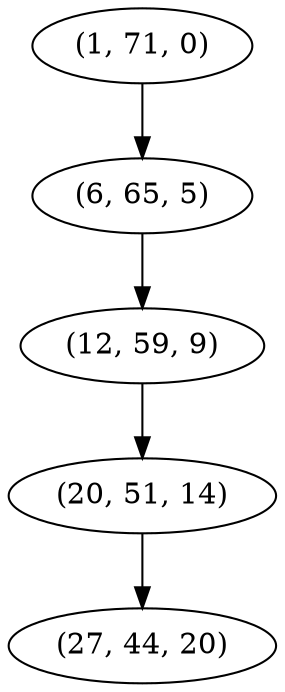digraph tree {
    "(1, 71, 0)";
    "(6, 65, 5)";
    "(12, 59, 9)";
    "(20, 51, 14)";
    "(27, 44, 20)";
    "(1, 71, 0)" -> "(6, 65, 5)";
    "(6, 65, 5)" -> "(12, 59, 9)";
    "(12, 59, 9)" -> "(20, 51, 14)";
    "(20, 51, 14)" -> "(27, 44, 20)";
}

